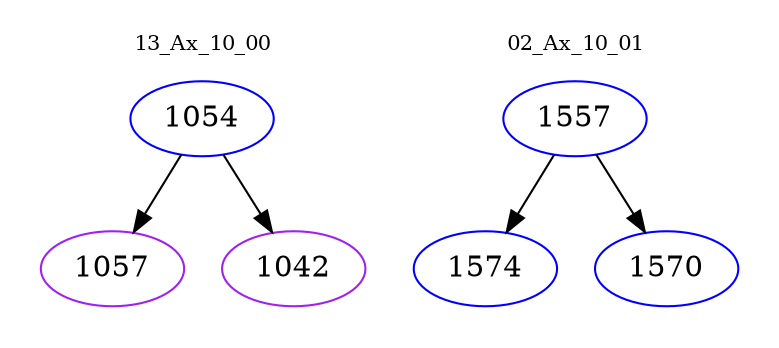 digraph{
subgraph cluster_0 {
color = white
label = "13_Ax_10_00";
fontsize=10;
T0_1054 [label="1054", color="blue"]
T0_1054 -> T0_1057 [color="black"]
T0_1057 [label="1057", color="purple"]
T0_1054 -> T0_1042 [color="black"]
T0_1042 [label="1042", color="purple"]
}
subgraph cluster_1 {
color = white
label = "02_Ax_10_01";
fontsize=10;
T1_1557 [label="1557", color="blue"]
T1_1557 -> T1_1574 [color="black"]
T1_1574 [label="1574", color="blue"]
T1_1557 -> T1_1570 [color="black"]
T1_1570 [label="1570", color="blue"]
}
}
